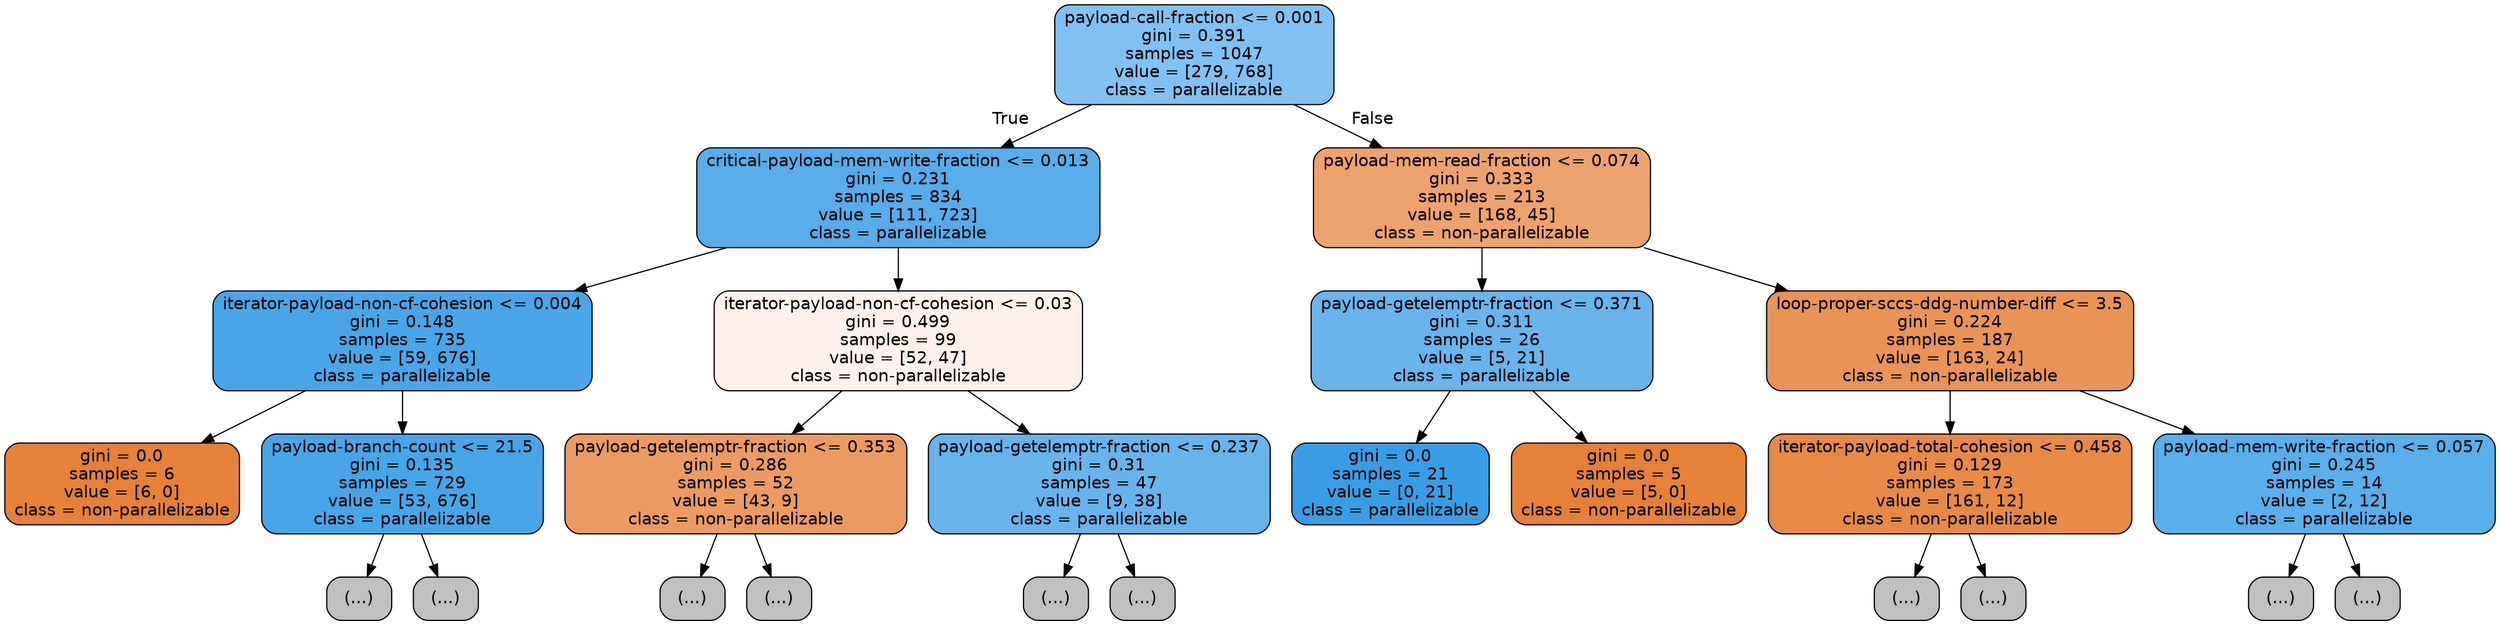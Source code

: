 digraph Tree {
node [shape=box, style="filled, rounded", color="black", fontname=helvetica] ;
edge [fontname=helvetica] ;
0 [label="payload-call-fraction <= 0.001\ngini = 0.391\nsamples = 1047\nvalue = [279, 768]\nclass = parallelizable", fillcolor="#399de5a2"] ;
1 [label="critical-payload-mem-write-fraction <= 0.013\ngini = 0.231\nsamples = 834\nvalue = [111, 723]\nclass = parallelizable", fillcolor="#399de5d8"] ;
0 -> 1 [labeldistance=2.5, labelangle=45, headlabel="True"] ;
2 [label="iterator-payload-non-cf-cohesion <= 0.004\ngini = 0.148\nsamples = 735\nvalue = [59, 676]\nclass = parallelizable", fillcolor="#399de5e9"] ;
1 -> 2 ;
3 [label="gini = 0.0\nsamples = 6\nvalue = [6, 0]\nclass = non-parallelizable", fillcolor="#e58139ff"] ;
2 -> 3 ;
4 [label="payload-branch-count <= 21.5\ngini = 0.135\nsamples = 729\nvalue = [53, 676]\nclass = parallelizable", fillcolor="#399de5eb"] ;
2 -> 4 ;
5 [label="(...)", fillcolor="#C0C0C0"] ;
4 -> 5 ;
94 [label="(...)", fillcolor="#C0C0C0"] ;
4 -> 94 ;
95 [label="iterator-payload-non-cf-cohesion <= 0.03\ngini = 0.499\nsamples = 99\nvalue = [52, 47]\nclass = non-parallelizable", fillcolor="#e5813919"] ;
1 -> 95 ;
96 [label="payload-getelemptr-fraction <= 0.353\ngini = 0.286\nsamples = 52\nvalue = [43, 9]\nclass = non-parallelizable", fillcolor="#e58139ca"] ;
95 -> 96 ;
97 [label="(...)", fillcolor="#C0C0C0"] ;
96 -> 97 ;
104 [label="(...)", fillcolor="#C0C0C0"] ;
96 -> 104 ;
105 [label="payload-getelemptr-fraction <= 0.237\ngini = 0.31\nsamples = 47\nvalue = [9, 38]\nclass = parallelizable", fillcolor="#399de5c3"] ;
95 -> 105 ;
106 [label="(...)", fillcolor="#C0C0C0"] ;
105 -> 106 ;
109 [label="(...)", fillcolor="#C0C0C0"] ;
105 -> 109 ;
128 [label="payload-mem-read-fraction <= 0.074\ngini = 0.333\nsamples = 213\nvalue = [168, 45]\nclass = non-parallelizable", fillcolor="#e58139bb"] ;
0 -> 128 [labeldistance=2.5, labelangle=-45, headlabel="False"] ;
129 [label="payload-getelemptr-fraction <= 0.371\ngini = 0.311\nsamples = 26\nvalue = [5, 21]\nclass = parallelizable", fillcolor="#399de5c2"] ;
128 -> 129 ;
130 [label="gini = 0.0\nsamples = 21\nvalue = [0, 21]\nclass = parallelizable", fillcolor="#399de5ff"] ;
129 -> 130 ;
131 [label="gini = 0.0\nsamples = 5\nvalue = [5, 0]\nclass = non-parallelizable", fillcolor="#e58139ff"] ;
129 -> 131 ;
132 [label="loop-proper-sccs-ddg-number-diff <= 3.5\ngini = 0.224\nsamples = 187\nvalue = [163, 24]\nclass = non-parallelizable", fillcolor="#e58139d9"] ;
128 -> 132 ;
133 [label="iterator-payload-total-cohesion <= 0.458\ngini = 0.129\nsamples = 173\nvalue = [161, 12]\nclass = non-parallelizable", fillcolor="#e58139ec"] ;
132 -> 133 ;
134 [label="(...)", fillcolor="#C0C0C0"] ;
133 -> 134 ;
147 [label="(...)", fillcolor="#C0C0C0"] ;
133 -> 147 ;
154 [label="payload-mem-write-fraction <= 0.057\ngini = 0.245\nsamples = 14\nvalue = [2, 12]\nclass = parallelizable", fillcolor="#399de5d4"] ;
132 -> 154 ;
155 [label="(...)", fillcolor="#C0C0C0"] ;
154 -> 155 ;
156 [label="(...)", fillcolor="#C0C0C0"] ;
154 -> 156 ;
}